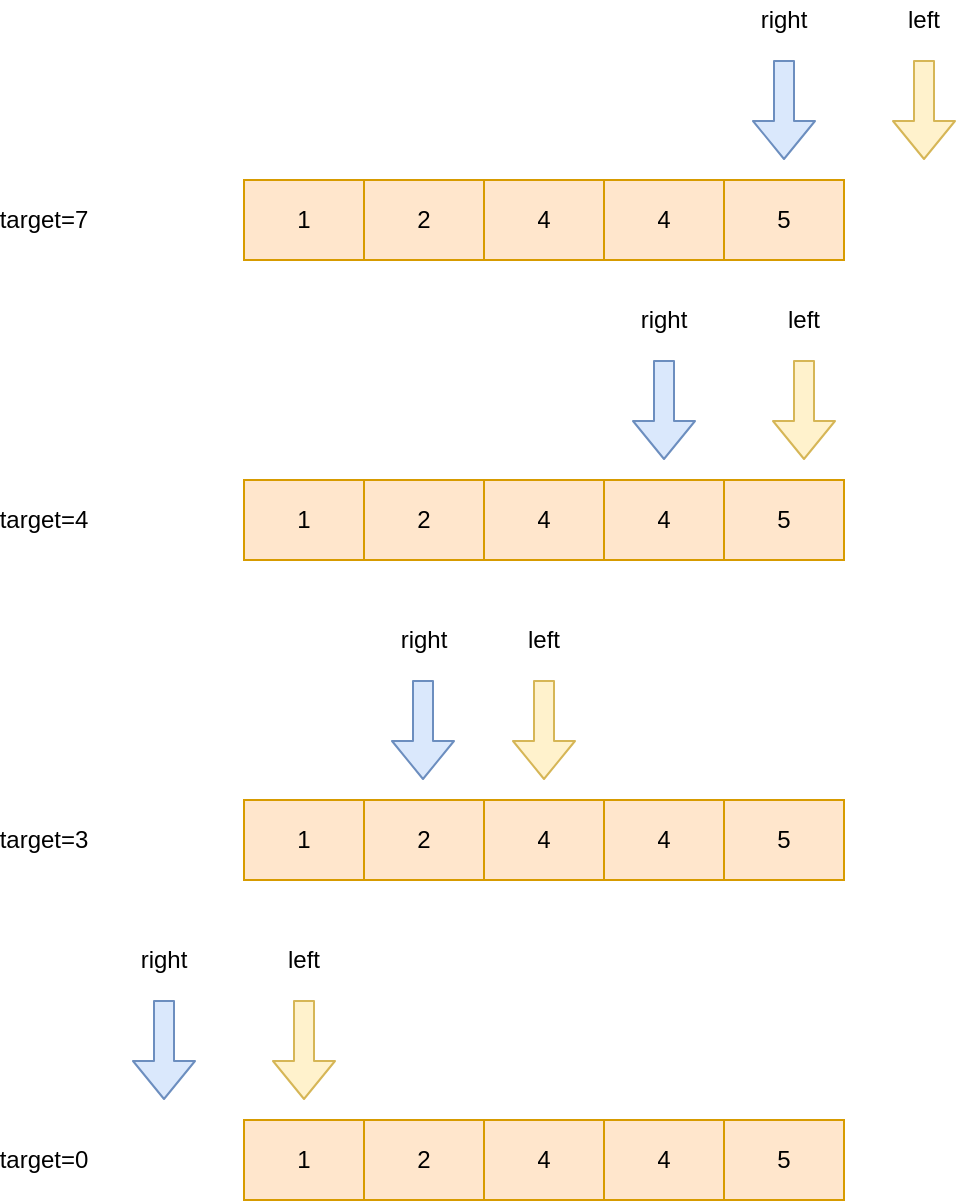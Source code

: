 <mxfile version="14.9.5" type="github">
  <diagram id="e4zInvaHFDdyZsQy2x06" name="Page-1">
    <mxGraphModel dx="946" dy="536" grid="1" gridSize="10" guides="1" tooltips="1" connect="1" arrows="1" fold="1" page="1" pageScale="1" pageWidth="827" pageHeight="1169" math="0" shadow="0">
      <root>
        <mxCell id="0" />
        <mxCell id="1" parent="0" />
        <mxCell id="KQ6-3aXwWqRGdxBWV3v9-1" value="" style="shape=table;html=1;whiteSpace=wrap;startSize=0;container=1;collapsible=0;childLayout=tableLayout;fillColor=#ffe6cc;strokeColor=#d79b00;" vertex="1" parent="1">
          <mxGeometry x="250" y="230" width="300" height="40" as="geometry" />
        </mxCell>
        <mxCell id="KQ6-3aXwWqRGdxBWV3v9-2" value="" style="shape=partialRectangle;html=1;whiteSpace=wrap;collapsible=0;dropTarget=0;pointerEvents=0;fillColor=none;top=0;left=0;bottom=0;right=0;points=[[0,0.5],[1,0.5]];portConstraint=eastwest;" vertex="1" parent="KQ6-3aXwWqRGdxBWV3v9-1">
          <mxGeometry width="300" height="40" as="geometry" />
        </mxCell>
        <mxCell id="KQ6-3aXwWqRGdxBWV3v9-3" value="1" style="shape=partialRectangle;html=1;whiteSpace=wrap;connectable=0;fillColor=none;top=0;left=0;bottom=0;right=0;overflow=hidden;" vertex="1" parent="KQ6-3aXwWqRGdxBWV3v9-2">
          <mxGeometry width="60" height="40" as="geometry" />
        </mxCell>
        <mxCell id="KQ6-3aXwWqRGdxBWV3v9-4" value="2" style="shape=partialRectangle;html=1;whiteSpace=wrap;connectable=0;fillColor=none;top=0;left=0;bottom=0;right=0;overflow=hidden;" vertex="1" parent="KQ6-3aXwWqRGdxBWV3v9-2">
          <mxGeometry x="60" width="60" height="40" as="geometry" />
        </mxCell>
        <mxCell id="KQ6-3aXwWqRGdxBWV3v9-5" value="4" style="shape=partialRectangle;html=1;whiteSpace=wrap;connectable=0;fillColor=none;top=0;left=0;bottom=0;right=0;overflow=hidden;" vertex="1" parent="KQ6-3aXwWqRGdxBWV3v9-2">
          <mxGeometry x="120" width="60" height="40" as="geometry" />
        </mxCell>
        <mxCell id="KQ6-3aXwWqRGdxBWV3v9-6" value="4" style="shape=partialRectangle;html=1;whiteSpace=wrap;connectable=0;fillColor=none;top=0;left=0;bottom=0;right=0;overflow=hidden;" vertex="1" parent="KQ6-3aXwWqRGdxBWV3v9-2">
          <mxGeometry x="180" width="60" height="40" as="geometry" />
        </mxCell>
        <mxCell id="KQ6-3aXwWqRGdxBWV3v9-7" value="5" style="shape=partialRectangle;html=1;whiteSpace=wrap;connectable=0;fillColor=none;top=0;left=0;bottom=0;right=0;overflow=hidden;" vertex="1" parent="KQ6-3aXwWqRGdxBWV3v9-2">
          <mxGeometry x="240" width="60" height="40" as="geometry" />
        </mxCell>
        <mxCell id="KQ6-3aXwWqRGdxBWV3v9-8" value="" style="shape=flexArrow;endArrow=classic;html=1;fillColor=#dae8fc;strokeColor=#6c8ebf;" edge="1" parent="1">
          <mxGeometry width="50" height="50" relative="1" as="geometry">
            <mxPoint x="520" y="170" as="sourcePoint" />
            <mxPoint x="520" y="220" as="targetPoint" />
          </mxGeometry>
        </mxCell>
        <mxCell id="KQ6-3aXwWqRGdxBWV3v9-9" value="" style="shape=flexArrow;endArrow=classic;html=1;fillColor=#fff2cc;strokeColor=#d6b656;" edge="1" parent="1">
          <mxGeometry width="50" height="50" relative="1" as="geometry">
            <mxPoint x="590" y="170" as="sourcePoint" />
            <mxPoint x="590" y="220" as="targetPoint" />
          </mxGeometry>
        </mxCell>
        <mxCell id="KQ6-3aXwWqRGdxBWV3v9-10" value="right" style="text;html=1;strokeColor=none;fillColor=none;align=center;verticalAlign=middle;whiteSpace=wrap;rounded=0;" vertex="1" parent="1">
          <mxGeometry x="500" y="140" width="40" height="20" as="geometry" />
        </mxCell>
        <mxCell id="KQ6-3aXwWqRGdxBWV3v9-11" value="left" style="text;html=1;strokeColor=none;fillColor=none;align=center;verticalAlign=middle;whiteSpace=wrap;rounded=0;" vertex="1" parent="1">
          <mxGeometry x="570" y="140" width="40" height="20" as="geometry" />
        </mxCell>
        <mxCell id="KQ6-3aXwWqRGdxBWV3v9-12" value="target=7" style="text;html=1;strokeColor=none;fillColor=none;align=center;verticalAlign=middle;whiteSpace=wrap;rounded=0;" vertex="1" parent="1">
          <mxGeometry x="130" y="240" width="40" height="20" as="geometry" />
        </mxCell>
        <mxCell id="KQ6-3aXwWqRGdxBWV3v9-13" value="" style="shape=table;html=1;whiteSpace=wrap;startSize=0;container=1;collapsible=0;childLayout=tableLayout;fillColor=#ffe6cc;strokeColor=#d79b00;" vertex="1" parent="1">
          <mxGeometry x="250" y="380" width="300" height="40" as="geometry" />
        </mxCell>
        <mxCell id="KQ6-3aXwWqRGdxBWV3v9-14" value="" style="shape=partialRectangle;html=1;whiteSpace=wrap;collapsible=0;dropTarget=0;pointerEvents=0;fillColor=none;top=0;left=0;bottom=0;right=0;points=[[0,0.5],[1,0.5]];portConstraint=eastwest;" vertex="1" parent="KQ6-3aXwWqRGdxBWV3v9-13">
          <mxGeometry width="300" height="40" as="geometry" />
        </mxCell>
        <mxCell id="KQ6-3aXwWqRGdxBWV3v9-15" value="1" style="shape=partialRectangle;html=1;whiteSpace=wrap;connectable=0;fillColor=none;top=0;left=0;bottom=0;right=0;overflow=hidden;" vertex="1" parent="KQ6-3aXwWqRGdxBWV3v9-14">
          <mxGeometry width="60" height="40" as="geometry" />
        </mxCell>
        <mxCell id="KQ6-3aXwWqRGdxBWV3v9-16" value="2" style="shape=partialRectangle;html=1;whiteSpace=wrap;connectable=0;fillColor=none;top=0;left=0;bottom=0;right=0;overflow=hidden;" vertex="1" parent="KQ6-3aXwWqRGdxBWV3v9-14">
          <mxGeometry x="60" width="60" height="40" as="geometry" />
        </mxCell>
        <mxCell id="KQ6-3aXwWqRGdxBWV3v9-17" value="4" style="shape=partialRectangle;html=1;whiteSpace=wrap;connectable=0;fillColor=none;top=0;left=0;bottom=0;right=0;overflow=hidden;" vertex="1" parent="KQ6-3aXwWqRGdxBWV3v9-14">
          <mxGeometry x="120" width="60" height="40" as="geometry" />
        </mxCell>
        <mxCell id="KQ6-3aXwWqRGdxBWV3v9-18" value="4" style="shape=partialRectangle;html=1;whiteSpace=wrap;connectable=0;fillColor=none;top=0;left=0;bottom=0;right=0;overflow=hidden;" vertex="1" parent="KQ6-3aXwWqRGdxBWV3v9-14">
          <mxGeometry x="180" width="60" height="40" as="geometry" />
        </mxCell>
        <mxCell id="KQ6-3aXwWqRGdxBWV3v9-19" value="5" style="shape=partialRectangle;html=1;whiteSpace=wrap;connectable=0;fillColor=none;top=0;left=0;bottom=0;right=0;overflow=hidden;" vertex="1" parent="KQ6-3aXwWqRGdxBWV3v9-14">
          <mxGeometry x="240" width="60" height="40" as="geometry" />
        </mxCell>
        <mxCell id="KQ6-3aXwWqRGdxBWV3v9-20" value="" style="shape=flexArrow;endArrow=classic;html=1;fillColor=#dae8fc;strokeColor=#6c8ebf;" edge="1" parent="1">
          <mxGeometry width="50" height="50" relative="1" as="geometry">
            <mxPoint x="460" y="320" as="sourcePoint" />
            <mxPoint x="460" y="370" as="targetPoint" />
          </mxGeometry>
        </mxCell>
        <mxCell id="KQ6-3aXwWqRGdxBWV3v9-21" value="" style="shape=flexArrow;endArrow=classic;html=1;fillColor=#fff2cc;strokeColor=#d6b656;" edge="1" parent="1">
          <mxGeometry width="50" height="50" relative="1" as="geometry">
            <mxPoint x="530" y="320" as="sourcePoint" />
            <mxPoint x="530" y="370" as="targetPoint" />
          </mxGeometry>
        </mxCell>
        <mxCell id="KQ6-3aXwWqRGdxBWV3v9-22" value="right" style="text;html=1;strokeColor=none;fillColor=none;align=center;verticalAlign=middle;whiteSpace=wrap;rounded=0;" vertex="1" parent="1">
          <mxGeometry x="440" y="290" width="40" height="20" as="geometry" />
        </mxCell>
        <mxCell id="KQ6-3aXwWqRGdxBWV3v9-23" value="left" style="text;html=1;strokeColor=none;fillColor=none;align=center;verticalAlign=middle;whiteSpace=wrap;rounded=0;" vertex="1" parent="1">
          <mxGeometry x="510" y="290" width="40" height="20" as="geometry" />
        </mxCell>
        <mxCell id="KQ6-3aXwWqRGdxBWV3v9-24" value="target=4" style="text;html=1;strokeColor=none;fillColor=none;align=center;verticalAlign=middle;whiteSpace=wrap;rounded=0;" vertex="1" parent="1">
          <mxGeometry x="130" y="390" width="40" height="20" as="geometry" />
        </mxCell>
        <mxCell id="KQ6-3aXwWqRGdxBWV3v9-25" value="" style="shape=table;html=1;whiteSpace=wrap;startSize=0;container=1;collapsible=0;childLayout=tableLayout;fillColor=#ffe6cc;strokeColor=#d79b00;" vertex="1" parent="1">
          <mxGeometry x="250" y="700" width="300" height="40" as="geometry" />
        </mxCell>
        <mxCell id="KQ6-3aXwWqRGdxBWV3v9-26" value="" style="shape=partialRectangle;html=1;whiteSpace=wrap;collapsible=0;dropTarget=0;pointerEvents=0;fillColor=none;top=0;left=0;bottom=0;right=0;points=[[0,0.5],[1,0.5]];portConstraint=eastwest;" vertex="1" parent="KQ6-3aXwWqRGdxBWV3v9-25">
          <mxGeometry width="300" height="40" as="geometry" />
        </mxCell>
        <mxCell id="KQ6-3aXwWqRGdxBWV3v9-27" value="1" style="shape=partialRectangle;html=1;whiteSpace=wrap;connectable=0;fillColor=none;top=0;left=0;bottom=0;right=0;overflow=hidden;" vertex="1" parent="KQ6-3aXwWqRGdxBWV3v9-26">
          <mxGeometry width="60" height="40" as="geometry" />
        </mxCell>
        <mxCell id="KQ6-3aXwWqRGdxBWV3v9-28" value="2" style="shape=partialRectangle;html=1;whiteSpace=wrap;connectable=0;fillColor=none;top=0;left=0;bottom=0;right=0;overflow=hidden;" vertex="1" parent="KQ6-3aXwWqRGdxBWV3v9-26">
          <mxGeometry x="60" width="60" height="40" as="geometry" />
        </mxCell>
        <mxCell id="KQ6-3aXwWqRGdxBWV3v9-29" value="4" style="shape=partialRectangle;html=1;whiteSpace=wrap;connectable=0;fillColor=none;top=0;left=0;bottom=0;right=0;overflow=hidden;" vertex="1" parent="KQ6-3aXwWqRGdxBWV3v9-26">
          <mxGeometry x="120" width="60" height="40" as="geometry" />
        </mxCell>
        <mxCell id="KQ6-3aXwWqRGdxBWV3v9-30" value="4" style="shape=partialRectangle;html=1;whiteSpace=wrap;connectable=0;fillColor=none;top=0;left=0;bottom=0;right=0;overflow=hidden;" vertex="1" parent="KQ6-3aXwWqRGdxBWV3v9-26">
          <mxGeometry x="180" width="60" height="40" as="geometry" />
        </mxCell>
        <mxCell id="KQ6-3aXwWqRGdxBWV3v9-31" value="5" style="shape=partialRectangle;html=1;whiteSpace=wrap;connectable=0;fillColor=none;top=0;left=0;bottom=0;right=0;overflow=hidden;" vertex="1" parent="KQ6-3aXwWqRGdxBWV3v9-26">
          <mxGeometry x="240" width="60" height="40" as="geometry" />
        </mxCell>
        <mxCell id="KQ6-3aXwWqRGdxBWV3v9-32" value="" style="shape=flexArrow;endArrow=classic;html=1;fillColor=#dae8fc;strokeColor=#6c8ebf;" edge="1" parent="1">
          <mxGeometry width="50" height="50" relative="1" as="geometry">
            <mxPoint x="210" y="640" as="sourcePoint" />
            <mxPoint x="210" y="690" as="targetPoint" />
          </mxGeometry>
        </mxCell>
        <mxCell id="KQ6-3aXwWqRGdxBWV3v9-33" value="" style="shape=flexArrow;endArrow=classic;html=1;fillColor=#fff2cc;strokeColor=#d6b656;" edge="1" parent="1">
          <mxGeometry width="50" height="50" relative="1" as="geometry">
            <mxPoint x="280" y="640" as="sourcePoint" />
            <mxPoint x="280" y="690" as="targetPoint" />
          </mxGeometry>
        </mxCell>
        <mxCell id="KQ6-3aXwWqRGdxBWV3v9-34" value="right" style="text;html=1;strokeColor=none;fillColor=none;align=center;verticalAlign=middle;whiteSpace=wrap;rounded=0;" vertex="1" parent="1">
          <mxGeometry x="190" y="610" width="40" height="20" as="geometry" />
        </mxCell>
        <mxCell id="KQ6-3aXwWqRGdxBWV3v9-35" value="left" style="text;html=1;strokeColor=none;fillColor=none;align=center;verticalAlign=middle;whiteSpace=wrap;rounded=0;" vertex="1" parent="1">
          <mxGeometry x="260" y="610" width="40" height="20" as="geometry" />
        </mxCell>
        <mxCell id="KQ6-3aXwWqRGdxBWV3v9-36" value="target=0" style="text;html=1;strokeColor=none;fillColor=none;align=center;verticalAlign=middle;whiteSpace=wrap;rounded=0;" vertex="1" parent="1">
          <mxGeometry x="130" y="710" width="40" height="20" as="geometry" />
        </mxCell>
        <mxCell id="KQ6-3aXwWqRGdxBWV3v9-37" style="edgeStyle=orthogonalEdgeStyle;rounded=0;orthogonalLoop=1;jettySize=auto;html=1;exitX=0.5;exitY=1;exitDx=0;exitDy=0;" edge="1" parent="1" source="KQ6-3aXwWqRGdxBWV3v9-36" target="KQ6-3aXwWqRGdxBWV3v9-36">
          <mxGeometry relative="1" as="geometry" />
        </mxCell>
        <mxCell id="KQ6-3aXwWqRGdxBWV3v9-38" value="" style="shape=table;html=1;whiteSpace=wrap;startSize=0;container=1;collapsible=0;childLayout=tableLayout;fillColor=#ffe6cc;strokeColor=#d79b00;" vertex="1" parent="1">
          <mxGeometry x="250" y="540" width="300" height="40" as="geometry" />
        </mxCell>
        <mxCell id="KQ6-3aXwWqRGdxBWV3v9-39" value="" style="shape=partialRectangle;html=1;whiteSpace=wrap;collapsible=0;dropTarget=0;pointerEvents=0;fillColor=none;top=0;left=0;bottom=0;right=0;points=[[0,0.5],[1,0.5]];portConstraint=eastwest;" vertex="1" parent="KQ6-3aXwWqRGdxBWV3v9-38">
          <mxGeometry width="300" height="40" as="geometry" />
        </mxCell>
        <mxCell id="KQ6-3aXwWqRGdxBWV3v9-40" value="1" style="shape=partialRectangle;html=1;whiteSpace=wrap;connectable=0;fillColor=none;top=0;left=0;bottom=0;right=0;overflow=hidden;" vertex="1" parent="KQ6-3aXwWqRGdxBWV3v9-39">
          <mxGeometry width="60" height="40" as="geometry" />
        </mxCell>
        <mxCell id="KQ6-3aXwWqRGdxBWV3v9-41" value="2" style="shape=partialRectangle;html=1;whiteSpace=wrap;connectable=0;fillColor=none;top=0;left=0;bottom=0;right=0;overflow=hidden;" vertex="1" parent="KQ6-3aXwWqRGdxBWV3v9-39">
          <mxGeometry x="60" width="60" height="40" as="geometry" />
        </mxCell>
        <mxCell id="KQ6-3aXwWqRGdxBWV3v9-42" value="4" style="shape=partialRectangle;html=1;whiteSpace=wrap;connectable=0;fillColor=none;top=0;left=0;bottom=0;right=0;overflow=hidden;" vertex="1" parent="KQ6-3aXwWqRGdxBWV3v9-39">
          <mxGeometry x="120" width="60" height="40" as="geometry" />
        </mxCell>
        <mxCell id="KQ6-3aXwWqRGdxBWV3v9-43" value="4" style="shape=partialRectangle;html=1;whiteSpace=wrap;connectable=0;fillColor=none;top=0;left=0;bottom=0;right=0;overflow=hidden;" vertex="1" parent="KQ6-3aXwWqRGdxBWV3v9-39">
          <mxGeometry x="180" width="60" height="40" as="geometry" />
        </mxCell>
        <mxCell id="KQ6-3aXwWqRGdxBWV3v9-44" value="5" style="shape=partialRectangle;html=1;whiteSpace=wrap;connectable=0;fillColor=none;top=0;left=0;bottom=0;right=0;overflow=hidden;" vertex="1" parent="KQ6-3aXwWqRGdxBWV3v9-39">
          <mxGeometry x="240" width="60" height="40" as="geometry" />
        </mxCell>
        <mxCell id="KQ6-3aXwWqRGdxBWV3v9-45" value="" style="shape=flexArrow;endArrow=classic;html=1;fillColor=#dae8fc;strokeColor=#6c8ebf;" edge="1" parent="1">
          <mxGeometry width="50" height="50" relative="1" as="geometry">
            <mxPoint x="339.5" y="480" as="sourcePoint" />
            <mxPoint x="339.5" y="530" as="targetPoint" />
          </mxGeometry>
        </mxCell>
        <mxCell id="KQ6-3aXwWqRGdxBWV3v9-46" value="" style="shape=flexArrow;endArrow=classic;html=1;fillColor=#fff2cc;strokeColor=#d6b656;" edge="1" parent="1">
          <mxGeometry width="50" height="50" relative="1" as="geometry">
            <mxPoint x="400" y="480" as="sourcePoint" />
            <mxPoint x="400" y="530" as="targetPoint" />
          </mxGeometry>
        </mxCell>
        <mxCell id="KQ6-3aXwWqRGdxBWV3v9-47" value="right" style="text;html=1;strokeColor=none;fillColor=none;align=center;verticalAlign=middle;whiteSpace=wrap;rounded=0;" vertex="1" parent="1">
          <mxGeometry x="320" y="450" width="40" height="20" as="geometry" />
        </mxCell>
        <mxCell id="KQ6-3aXwWqRGdxBWV3v9-48" value="left" style="text;html=1;strokeColor=none;fillColor=none;align=center;verticalAlign=middle;whiteSpace=wrap;rounded=0;" vertex="1" parent="1">
          <mxGeometry x="380" y="450" width="40" height="20" as="geometry" />
        </mxCell>
        <mxCell id="KQ6-3aXwWqRGdxBWV3v9-49" value="target=3" style="text;html=1;strokeColor=none;fillColor=none;align=center;verticalAlign=middle;whiteSpace=wrap;rounded=0;" vertex="1" parent="1">
          <mxGeometry x="130" y="550" width="40" height="20" as="geometry" />
        </mxCell>
      </root>
    </mxGraphModel>
  </diagram>
</mxfile>
